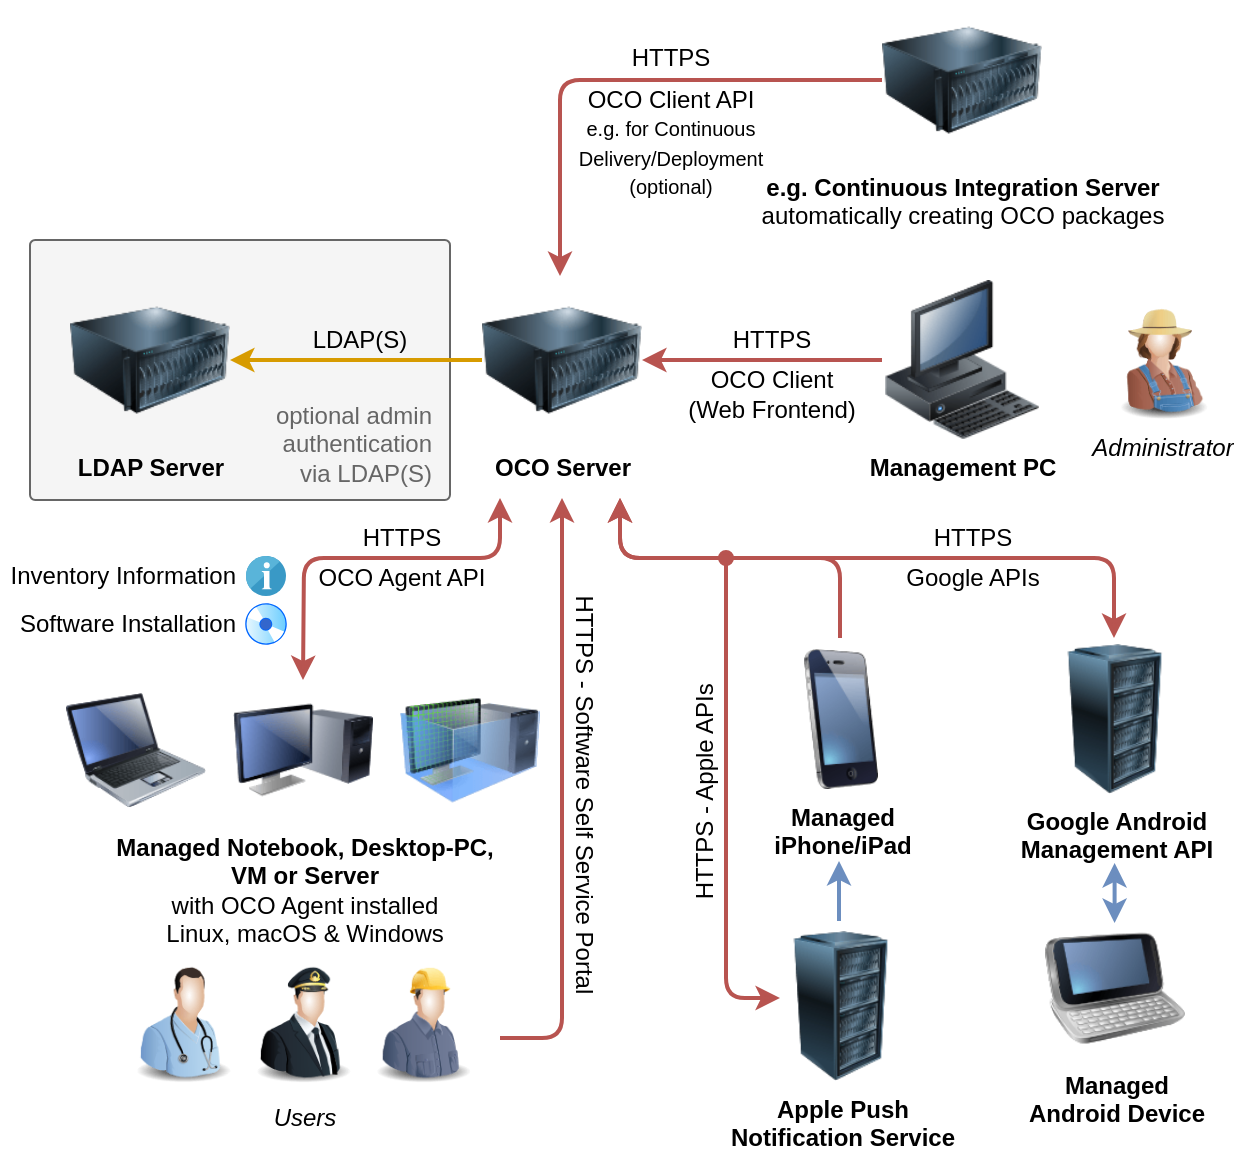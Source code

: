 <mxfile compressed="false" version="26.0.16">
  <diagram id="L87FYiakqSn3nDc2YnYG" name="Seite-1">
    <mxGraphModel dx="768" dy="708" grid="1" gridSize="10" guides="1" tooltips="1" connect="1" arrows="1" fold="1" page="1" pageScale="1" pageWidth="827" pageHeight="1169" math="0" shadow="0">
      <root>
        <mxCell id="0" />
        <mxCell id="1" parent="0" />
        <mxCell id="EbMSTE7M3k82zRTxyqx0-23" value="" style="rounded=1;whiteSpace=wrap;html=1;fillColor=#f5f5f5;strokeColor=#666666;fontColor=#333333;arcSize=2;" parent="1" vertex="1">
          <mxGeometry x="115" y="161" width="210" height="130" as="geometry" />
        </mxCell>
        <mxCell id="EbMSTE7M3k82zRTxyqx0-1" value="" style="image;html=1;image=img/lib/clip_art/computers/Laptop_128x128.png;labelBackgroundColor=#ffffff;" parent="1" vertex="1">
          <mxGeometry x="133" y="381" width="70" height="70" as="geometry" />
        </mxCell>
        <mxCell id="EbMSTE7M3k82zRTxyqx0-4" value="&lt;b&gt;Managed Notebook, Desktop-PC,&lt;/b&gt;&lt;div&gt;&lt;b&gt;VM or Server&lt;/b&gt;&lt;br&gt;with OCO Agent installed&lt;br&gt;Linux, macOS &amp;amp; Windows&lt;/div&gt;" style="image;html=1;image=img/lib/clip_art/computers/Monitor_Tower_128x128.png;labelBackgroundColor=#ffffff;" parent="1" vertex="1">
          <mxGeometry x="216.5" y="381" width="70" height="70" as="geometry" />
        </mxCell>
        <mxCell id="EbMSTE7M3k82zRTxyqx0-5" value="&lt;b&gt;Management PC&lt;/b&gt;" style="image;html=1;image=img/lib/clip_art/computers/Workstation_128x128.png;labelBackgroundColor=#ffffff;" parent="1" vertex="1">
          <mxGeometry x="541" y="181" width="80" height="80" as="geometry" />
        </mxCell>
        <mxCell id="EbMSTE7M3k82zRTxyqx0-6" value="" style="image;html=1;image=img/lib/clip_art/computers/Virtual_Machine_128x128.png;labelBackgroundColor=#ffffff;" parent="1" vertex="1">
          <mxGeometry x="300" y="381" width="70" height="70" as="geometry" />
        </mxCell>
        <mxCell id="EbMSTE7M3k82zRTxyqx0-7" value="&lt;b&gt;OCO Server&lt;/b&gt;" style="image;html=1;image=img/lib/clip_art/computers/Server_128x128.png;labelBackgroundColor=#ffffff;" parent="1" vertex="1">
          <mxGeometry x="341" y="181" width="80" height="80" as="geometry" />
        </mxCell>
        <mxCell id="EbMSTE7M3k82zRTxyqx0-8" value="" style="endArrow=classic;html=1;strokeWidth=2;fillColor=#f8cecc;strokeColor=#b85450;exitX=0;exitY=0.5;exitDx=0;exitDy=0;entryX=1;entryY=0.5;entryDx=0;entryDy=0;endFill=1;" parent="1" source="EbMSTE7M3k82zRTxyqx0-5" target="EbMSTE7M3k82zRTxyqx0-7" edge="1">
          <mxGeometry width="50" height="50" relative="1" as="geometry">
            <mxPoint x="241" y="291" as="sourcePoint" />
            <mxPoint x="291" y="241" as="targetPoint" />
          </mxGeometry>
        </mxCell>
        <mxCell id="EbMSTE7M3k82zRTxyqx0-14" value="" style="endArrow=classic;html=1;strokeWidth=2;fillColor=#f8cecc;strokeColor=#b85450;exitX=0.5;exitY=0;exitDx=0;exitDy=0;startArrow=classic;startFill=1;" parent="1" source="EbMSTE7M3k82zRTxyqx0-4" edge="1">
          <mxGeometry width="50" height="50" relative="1" as="geometry">
            <mxPoint x="591" y="401" as="sourcePoint" />
            <mxPoint x="350" y="290" as="targetPoint" />
            <Array as="points">
              <mxPoint x="252" y="320" />
              <mxPoint x="350" y="320" />
            </Array>
          </mxGeometry>
        </mxCell>
        <mxCell id="EbMSTE7M3k82zRTxyqx0-16" value="&lt;i&gt;Administrator&lt;/i&gt;" style="image;html=1;image=img/lib/clip_art/people/Farmer_Woman_128x128.png;labelBackgroundColor=#ffffff;" parent="1" vertex="1">
          <mxGeometry x="651" y="191" width="60" height="60" as="geometry" />
        </mxCell>
        <mxCell id="EbMSTE7M3k82zRTxyqx0-17" value="" style="image;html=1;image=img/lib/clip_art/people/Nurse_Man_128x128.png;labelBackgroundColor=#ffffff;" parent="1" vertex="1">
          <mxGeometry x="161.5" y="520.5" width="60" height="65" as="geometry" />
        </mxCell>
        <mxCell id="EbMSTE7M3k82zRTxyqx0-18" value="&lt;i&gt;Users&lt;/i&gt;" style="image;html=1;image=img/lib/clip_art/people/Pilot_Man_128x128.png;labelBackgroundColor=#ffffff;" parent="1" vertex="1">
          <mxGeometry x="221.5" y="520.5" width="60" height="65" as="geometry" />
        </mxCell>
        <mxCell id="EbMSTE7M3k82zRTxyqx0-19" value="" style="image;html=1;image=img/lib/clip_art/people/Construction_Worker_Man_128x128.png;labelBackgroundColor=#ffffff;" parent="1" vertex="1">
          <mxGeometry x="281.5" y="520.5" width="60" height="65" as="geometry" />
        </mxCell>
        <mxCell id="EbMSTE7M3k82zRTxyqx0-20" value="HTTPS" style="text;html=1;strokeColor=none;fillColor=none;align=center;verticalAlign=middle;whiteSpace=wrap;rounded=0;labelBackgroundColor=#ffffff;" parent="1" vertex="1">
          <mxGeometry x="431" y="201" width="110" height="20" as="geometry" />
        </mxCell>
        <mxCell id="EbMSTE7M3k82zRTxyqx0-21" value="OCO Client&lt;div&gt;(Web Frontend)&lt;/div&gt;" style="text;html=1;strokeColor=none;fillColor=none;align=center;verticalAlign=middle;whiteSpace=wrap;rounded=0;labelBackgroundColor=#ffffff;" parent="1" vertex="1">
          <mxGeometry x="431" y="223" width="110" height="29" as="geometry" />
        </mxCell>
        <mxCell id="EbMSTE7M3k82zRTxyqx0-22" value="&lt;b&gt;LDAP Server&lt;/b&gt;" style="image;html=1;image=img/lib/clip_art/computers/Server_128x128.png;labelBackgroundColor=none;" parent="1" vertex="1">
          <mxGeometry x="135" y="181" width="80" height="80" as="geometry" />
        </mxCell>
        <mxCell id="EbMSTE7M3k82zRTxyqx0-24" value="" style="endArrow=classic;html=1;strokeWidth=2;fillColor=#ffe6cc;strokeColor=#d79b00;exitX=0;exitY=0.5;exitDx=0;exitDy=0;entryX=1;entryY=0.5;entryDx=0;entryDy=0;" parent="1" source="EbMSTE7M3k82zRTxyqx0-7" target="EbMSTE7M3k82zRTxyqx0-22" edge="1">
          <mxGeometry width="50" height="50" relative="1" as="geometry">
            <mxPoint x="341" y="221" as="sourcePoint" />
            <mxPoint x="231" y="221" as="targetPoint" />
          </mxGeometry>
        </mxCell>
        <mxCell id="EbMSTE7M3k82zRTxyqx0-25" value="LDAP(S)" style="text;html=1;strokeColor=none;fillColor=none;align=center;verticalAlign=middle;whiteSpace=wrap;rounded=0;" parent="1" vertex="1">
          <mxGeometry x="225" y="201" width="110" height="20" as="geometry" />
        </mxCell>
        <mxCell id="EbMSTE7M3k82zRTxyqx0-27" value="optional admin&lt;br&gt;authentication&lt;br&gt;via LDAP(S)" style="text;html=1;strokeColor=none;fillColor=none;align=right;verticalAlign=middle;whiteSpace=wrap;rounded=0;fontColor=#666666;" parent="1" vertex="1">
          <mxGeometry x="228" y="241" width="90" height="43" as="geometry" />
        </mxCell>
        <mxCell id="WlS1DUhGfTOTPNGKI5CN-1" value="" style="aspect=fixed;perimeter=ellipsePerimeter;html=1;align=center;shadow=0;dashed=0;spacingTop=3;image;image=img/lib/active_directory/cd_dvd.svg;labelBackgroundColor=#ffffff;labelPosition=center;verticalLabelPosition=bottom;verticalAlign=top;" parent="1" vertex="1">
          <mxGeometry x="222" y="342" width="22" height="22" as="geometry" />
        </mxCell>
        <mxCell id="WlS1DUhGfTOTPNGKI5CN-3" value="Software Installation" style="text;html=1;strokeColor=none;fillColor=none;align=right;verticalAlign=middle;whiteSpace=wrap;rounded=0;labelBackgroundColor=#ffffff;" parent="1" vertex="1">
          <mxGeometry x="100" y="343" width="120" height="20" as="geometry" />
        </mxCell>
        <mxCell id="WlS1DUhGfTOTPNGKI5CN-4" value="" style="aspect=fixed;html=1;points=[];align=center;image;fontSize=12;image=img/lib/mscae/Info_2.svg;labelBackgroundColor=#ffffff;" parent="1" vertex="1">
          <mxGeometry x="223" y="319" width="20" height="20" as="geometry" />
        </mxCell>
        <mxCell id="WlS1DUhGfTOTPNGKI5CN-5" value="Inventory Information" style="text;html=1;strokeColor=none;fillColor=none;align=right;verticalAlign=middle;whiteSpace=wrap;rounded=0;labelBackgroundColor=#ffffff;" parent="1" vertex="1">
          <mxGeometry x="100" y="319" width="120" height="20" as="geometry" />
        </mxCell>
        <mxCell id="0ckBjjSDWqoFEBFjUUXl-1" value="" style="endArrow=classic;html=1;strokeWidth=2;fillColor=#f8cecc;strokeColor=#b85450;endFill=1;exitX=0;exitY=0.5;exitDx=0;exitDy=0;" parent="1" source="0ckBjjSDWqoFEBFjUUXl-4" edge="1">
          <mxGeometry width="50" height="50" relative="1" as="geometry">
            <mxPoint x="540" y="119" as="sourcePoint" />
            <mxPoint x="380" y="179" as="targetPoint" />
            <Array as="points">
              <mxPoint x="380" y="81" />
            </Array>
          </mxGeometry>
        </mxCell>
        <mxCell id="0ckBjjSDWqoFEBFjUUXl-2" value="HTTPS" style="text;html=1;strokeColor=none;fillColor=none;align=center;verticalAlign=middle;whiteSpace=wrap;rounded=0;labelBackgroundColor=#ffffff;" parent="1" vertex="1">
          <mxGeometry x="381" y="60" width="109" height="20" as="geometry" />
        </mxCell>
        <mxCell id="0ckBjjSDWqoFEBFjUUXl-3" value="OCO Client API&lt;br&gt;&lt;font style=&quot;font-size: 10px&quot;&gt;e.g. for Continuous Delivery/Deployment&lt;/font&gt;&lt;div&gt;&lt;font style=&quot;font-size: 10px&quot;&gt;(optional)&lt;/font&gt;&lt;/div&gt;" style="text;html=1;strokeColor=none;fillColor=none;align=center;verticalAlign=middle;whiteSpace=wrap;rounded=0;labelBackgroundColor=none;" parent="1" vertex="1">
          <mxGeometry x="381" y="83" width="109" height="57" as="geometry" />
        </mxCell>
        <mxCell id="0ckBjjSDWqoFEBFjUUXl-4" value="&lt;b&gt;e.g. Continuous Integration Server&lt;/b&gt;&lt;br&gt;automatically creating OCO packages" style="image;html=1;image=img/lib/clip_art/computers/Server_128x128.png" parent="1" vertex="1">
          <mxGeometry x="541" y="41" width="80" height="80" as="geometry" />
        </mxCell>
        <mxCell id="v4N5gA6z14SZA91JUU5O-1" value="HTTPS" style="text;html=1;strokeColor=none;fillColor=none;align=center;verticalAlign=middle;whiteSpace=wrap;rounded=0;labelBackgroundColor=#ffffff;" vertex="1" parent="1">
          <mxGeometry x="255" y="300" width="92" height="20" as="geometry" />
        </mxCell>
        <mxCell id="v4N5gA6z14SZA91JUU5O-2" value="OCO Agent API" style="text;html=1;strokeColor=none;fillColor=none;align=center;verticalAlign=middle;whiteSpace=wrap;rounded=0;labelBackgroundColor=#ffffff;" vertex="1" parent="1">
          <mxGeometry x="255" y="320" width="92" height="20" as="geometry" />
        </mxCell>
        <mxCell id="v4N5gA6z14SZA91JUU5O-3" value="" style="endArrow=classic;html=1;strokeWidth=2;fillColor=#f8cecc;strokeColor=#b85450;startArrow=none;startFill=0;" edge="1" parent="1">
          <mxGeometry width="50" height="50" relative="1" as="geometry">
            <mxPoint x="520" y="360" as="sourcePoint" />
            <mxPoint x="410" y="290" as="targetPoint" />
            <Array as="points">
              <mxPoint x="520" y="320" />
              <mxPoint x="410" y="320" />
            </Array>
          </mxGeometry>
        </mxCell>
        <mxCell id="v4N5gA6z14SZA91JUU5O-4" value="&lt;b&gt;Managed&lt;/b&gt;&lt;div&gt;&lt;b&gt;iPhone/iPad&lt;/b&gt;&lt;/div&gt;" style="image;html=1;image=img/lib/clip_art/telecommunication/iPhone_128x128.png" vertex="1" parent="1">
          <mxGeometry x="485.5" y="365.5" width="70" height="70" as="geometry" />
        </mxCell>
        <mxCell id="v4N5gA6z14SZA91JUU5O-5" value="&lt;b&gt;Managed&lt;/b&gt;&lt;div&gt;&lt;b&gt;Android Device&lt;/b&gt;&lt;/div&gt;" style="image;html=1;image=img/lib/clip_art/telecommunication/HTC_smartphone_128x128.png" vertex="1" parent="1">
          <mxGeometry x="622.5" y="500" width="70" height="70" as="geometry" />
        </mxCell>
        <mxCell id="v4N5gA6z14SZA91JUU5O-6" value="" style="endArrow=oval;html=1;strokeWidth=2;fillColor=#f8cecc;strokeColor=#b85450;startArrow=classic;startFill=1;endFill=1;" edge="1" parent="1">
          <mxGeometry width="50" height="50" relative="1" as="geometry">
            <mxPoint x="490" y="540" as="sourcePoint" />
            <mxPoint x="463" y="320" as="targetPoint" />
            <Array as="points">
              <mxPoint x="463" y="540" />
            </Array>
          </mxGeometry>
        </mxCell>
        <mxCell id="v4N5gA6z14SZA91JUU5O-7" value="&lt;b&gt;Apple Push&lt;/b&gt;&lt;div&gt;&lt;b&gt;Notification Service&lt;/b&gt;&lt;/div&gt;" style="image;html=1;image=img/lib/clip_art/computers/Server_Rack_128x128.png" vertex="1" parent="1">
          <mxGeometry x="490.5" y="506.5" width="60" height="75" as="geometry" />
        </mxCell>
        <mxCell id="v4N5gA6z14SZA91JUU5O-8" value="&lt;b&gt;Google Android&lt;/b&gt;&lt;div&gt;&lt;b&gt;Management API&lt;/b&gt;&lt;/div&gt;" style="image;html=1;image=img/lib/clip_art/computers/Server_Rack_128x128.png" vertex="1" parent="1">
          <mxGeometry x="627.5" y="363" width="60" height="75" as="geometry" />
        </mxCell>
        <mxCell id="v4N5gA6z14SZA91JUU5O-9" value="" style="endArrow=none;html=1;strokeWidth=2;fillColor=#dae8fc;strokeColor=#6c8ebf;startArrow=classic;startFill=1;endFill=1;" edge="1" parent="1">
          <mxGeometry width="50" height="50" relative="1" as="geometry">
            <mxPoint x="519.5" y="471.5" as="sourcePoint" />
            <mxPoint x="519.5" y="501.5" as="targetPoint" />
          </mxGeometry>
        </mxCell>
        <mxCell id="v4N5gA6z14SZA91JUU5O-12" value="" style="endArrow=classic;html=1;strokeWidth=2;fillColor=#f8cecc;strokeColor=#b85450;startArrow=classic;startFill=1;" edge="1" parent="1">
          <mxGeometry width="50" height="50" relative="1" as="geometry">
            <mxPoint x="657" y="360" as="sourcePoint" />
            <mxPoint x="410" y="290" as="targetPoint" />
            <Array as="points">
              <mxPoint x="657" y="320" />
              <mxPoint x="507" y="320" />
              <mxPoint x="410" y="320" />
            </Array>
          </mxGeometry>
        </mxCell>
        <mxCell id="v4N5gA6z14SZA91JUU5O-13" value="" style="endArrow=classic;html=1;strokeWidth=2;fillColor=#dae8fc;strokeColor=#6c8ebf;startArrow=classic;startFill=1;endFill=1;" edge="1" parent="1">
          <mxGeometry width="50" height="50" relative="1" as="geometry">
            <mxPoint x="657.3" y="472.5" as="sourcePoint" />
            <mxPoint x="657.3" y="502.5" as="targetPoint" />
          </mxGeometry>
        </mxCell>
        <mxCell id="v4N5gA6z14SZA91JUU5O-14" value="HTTPS" style="text;html=1;strokeColor=none;fillColor=none;align=center;verticalAlign=middle;whiteSpace=wrap;rounded=0;labelBackgroundColor=#ffffff;" vertex="1" parent="1">
          <mxGeometry x="527" y="300" width="119" height="20" as="geometry" />
        </mxCell>
        <mxCell id="v4N5gA6z14SZA91JUU5O-15" value="Google APIs" style="text;html=1;strokeColor=none;fillColor=none;align=center;verticalAlign=middle;whiteSpace=wrap;rounded=0;labelBackgroundColor=#ffffff;" vertex="1" parent="1">
          <mxGeometry x="527" y="320" width="119" height="20" as="geometry" />
        </mxCell>
        <mxCell id="v4N5gA6z14SZA91JUU5O-16" value="" style="endArrow=classic;html=1;strokeWidth=2;fillColor=#f8cecc;strokeColor=#b85450;startArrow=none;startFill=0;" edge="1" parent="1">
          <mxGeometry width="50" height="50" relative="1" as="geometry">
            <mxPoint x="350" y="560" as="sourcePoint" />
            <mxPoint x="381" y="290" as="targetPoint" />
            <Array as="points">
              <mxPoint x="381" y="560" />
            </Array>
          </mxGeometry>
        </mxCell>
        <mxCell id="v4N5gA6z14SZA91JUU5O-19" value="HTTPS - Software Self Service Portal" style="text;html=1;strokeColor=none;fillColor=none;align=center;verticalAlign=middle;whiteSpace=wrap;rounded=0;labelBackgroundColor=#ffffff;rotation=90;" vertex="1" parent="1">
          <mxGeometry x="271.82" y="429.69" width="239.37" height="17.5" as="geometry" />
        </mxCell>
        <mxCell id="v4N5gA6z14SZA91JUU5O-20" value="HTTPS - Apple APIs" style="text;html=1;strokeColor=none;fillColor=none;align=center;verticalAlign=middle;whiteSpace=wrap;rounded=0;labelBackgroundColor=#ffffff;rotation=-90;" vertex="1" parent="1">
          <mxGeometry x="333.13" y="427.88" width="237.75" height="17.5" as="geometry" />
        </mxCell>
      </root>
    </mxGraphModel>
  </diagram>
</mxfile>
